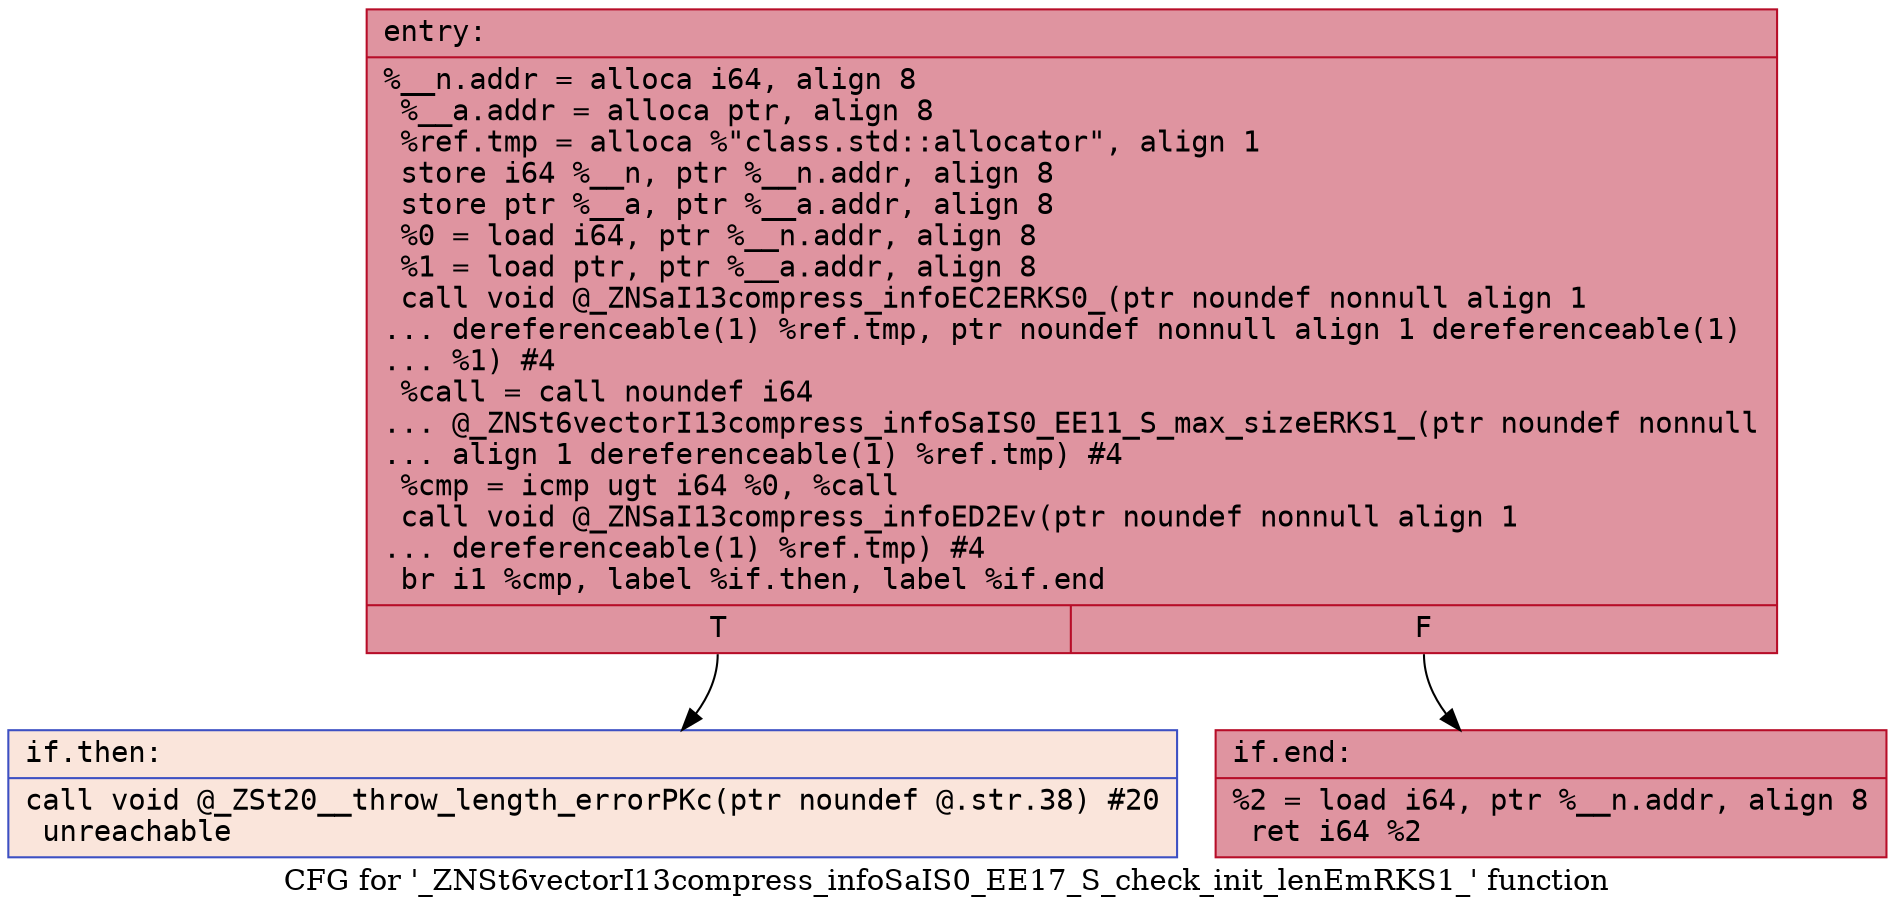 digraph "CFG for '_ZNSt6vectorI13compress_infoSaIS0_EE17_S_check_init_lenEmRKS1_' function" {
	label="CFG for '_ZNSt6vectorI13compress_infoSaIS0_EE17_S_check_init_lenEmRKS1_' function";

	Node0x5651cd85d240 [shape=record,color="#b70d28ff", style=filled, fillcolor="#b70d2870" fontname="Courier",label="{entry:\l|  %__n.addr = alloca i64, align 8\l  %__a.addr = alloca ptr, align 8\l  %ref.tmp = alloca %\"class.std::allocator\", align 1\l  store i64 %__n, ptr %__n.addr, align 8\l  store ptr %__a, ptr %__a.addr, align 8\l  %0 = load i64, ptr %__n.addr, align 8\l  %1 = load ptr, ptr %__a.addr, align 8\l  call void @_ZNSaI13compress_infoEC2ERKS0_(ptr noundef nonnull align 1\l... dereferenceable(1) %ref.tmp, ptr noundef nonnull align 1 dereferenceable(1)\l... %1) #4\l  %call = call noundef i64\l... @_ZNSt6vectorI13compress_infoSaIS0_EE11_S_max_sizeERKS1_(ptr noundef nonnull\l... align 1 dereferenceable(1) %ref.tmp) #4\l  %cmp = icmp ugt i64 %0, %call\l  call void @_ZNSaI13compress_infoED2Ev(ptr noundef nonnull align 1\l... dereferenceable(1) %ref.tmp) #4\l  br i1 %cmp, label %if.then, label %if.end\l|{<s0>T|<s1>F}}"];
	Node0x5651cd85d240:s0 -> Node0x5651cd85de50[tooltip="entry -> if.then\nProbability 0.00%" ];
	Node0x5651cd85d240:s1 -> Node0x5651cd85df00[tooltip="entry -> if.end\nProbability 100.00%" ];
	Node0x5651cd85de50 [shape=record,color="#3d50c3ff", style=filled, fillcolor="#f4c5ad70" fontname="Courier",label="{if.then:\l|  call void @_ZSt20__throw_length_errorPKc(ptr noundef @.str.38) #20\l  unreachable\l}"];
	Node0x5651cd85df00 [shape=record,color="#b70d28ff", style=filled, fillcolor="#b70d2870" fontname="Courier",label="{if.end:\l|  %2 = load i64, ptr %__n.addr, align 8\l  ret i64 %2\l}"];
}
